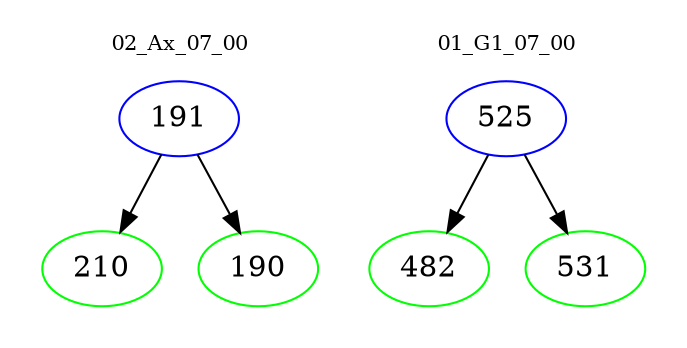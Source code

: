 digraph{
subgraph cluster_0 {
color = white
label = "02_Ax_07_00";
fontsize=10;
T0_191 [label="191", color="blue"]
T0_191 -> T0_210 [color="black"]
T0_210 [label="210", color="green"]
T0_191 -> T0_190 [color="black"]
T0_190 [label="190", color="green"]
}
subgraph cluster_1 {
color = white
label = "01_G1_07_00";
fontsize=10;
T1_525 [label="525", color="blue"]
T1_525 -> T1_482 [color="black"]
T1_482 [label="482", color="green"]
T1_525 -> T1_531 [color="black"]
T1_531 [label="531", color="green"]
}
}
